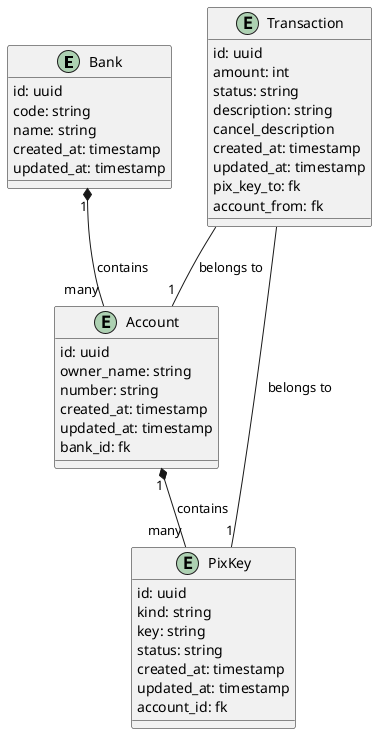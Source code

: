 @startuml codepix
entity "Bank" {
  id: uuid
  code: string
  name: string
  created_at: timestamp
  updated_at: timestamp
}

entity "Account" {
  id: uuid
  owner_name: string
  number: string
  created_at: timestamp
  updated_at: timestamp
  bank_id: fk
}

entity "PixKey" {
  id: uuid
  kind: string
  key: string
  status: string
  created_at: timestamp
  updated_at: timestamp
  account_id: fk
}

entity "Transaction" {
  id: uuid
  amount: int
  status: string
  description: string
  cancel_description
  created_at: timestamp
  updated_at: timestamp
  pix_key_to: fk
  account_from: fk
}


Bank "1" *-- "many" Account : contains
Account "1" *-- "many" PixKey : contains
Transaction -- "1" PixKey : belongs to
Transaction -- "1" Account : belongs to

@enduml
